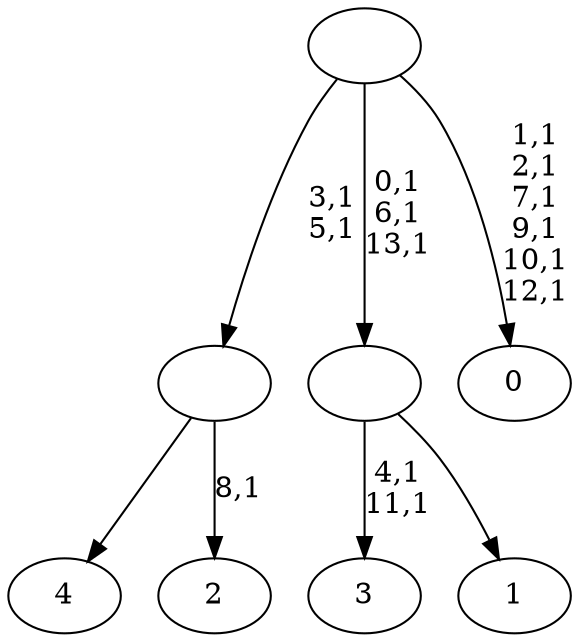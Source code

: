 digraph T {
	19 [label="4"]
	18 [label="3"]
	15 [label="2"]
	13 [label=""]
	11 [label="1"]
	10 [label=""]
	7 [label="0"]
	0 [label=""]
	13 -> 15 [label="8,1"]
	13 -> 19 [label=""]
	10 -> 18 [label="4,1\n11,1"]
	10 -> 11 [label=""]
	0 -> 7 [label="1,1\n2,1\n7,1\n9,1\n10,1\n12,1"]
	0 -> 10 [label="0,1\n6,1\n13,1"]
	0 -> 13 [label="3,1\n5,1"]
}
